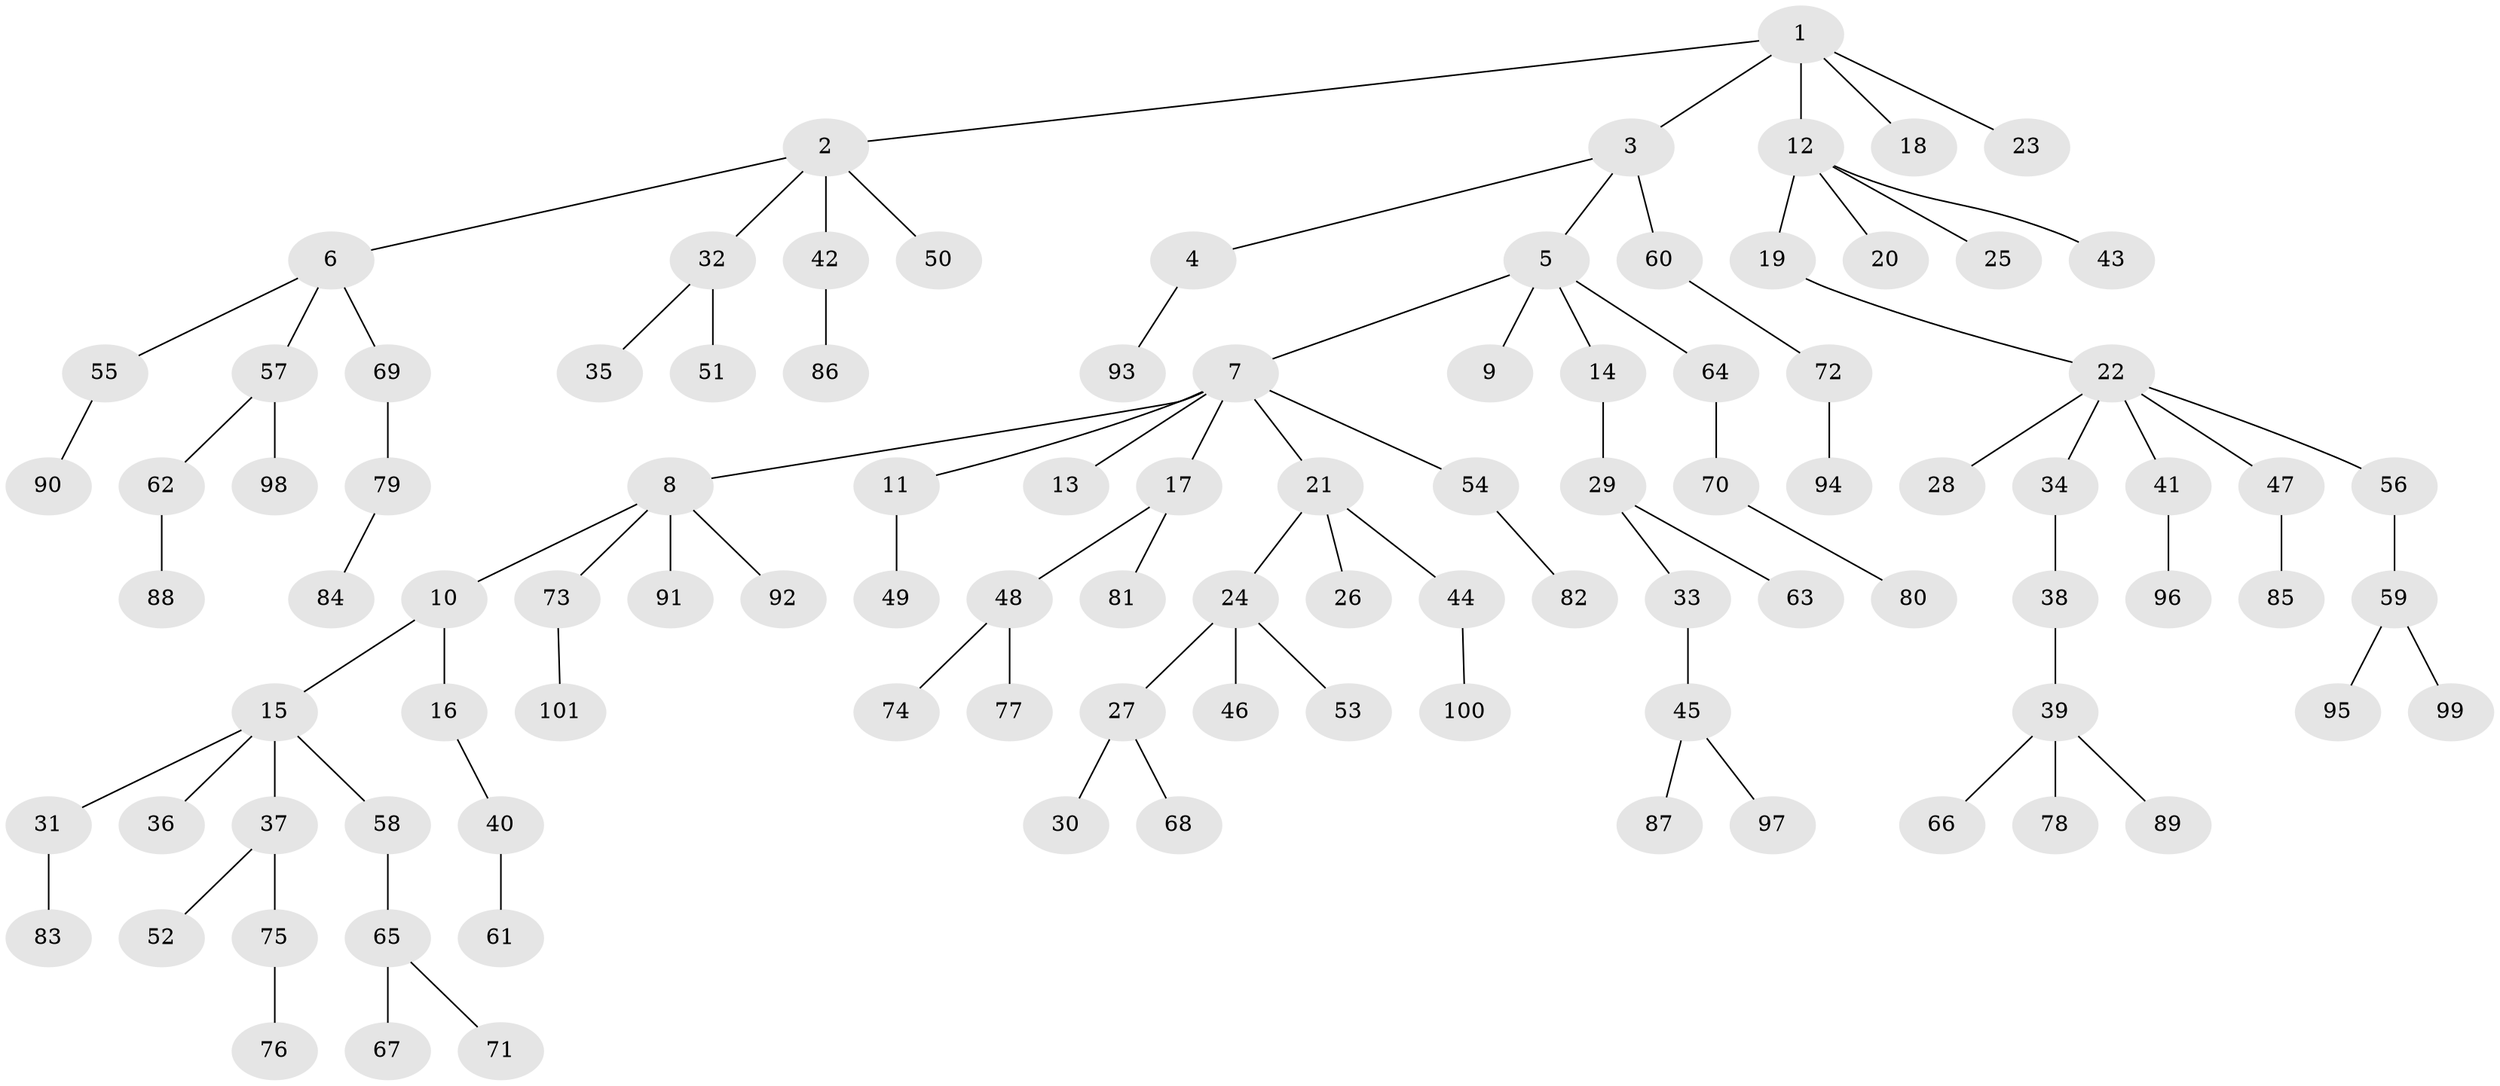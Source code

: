 // Generated by graph-tools (version 1.1) at 2025/02/03/09/25 03:02:31]
// undirected, 101 vertices, 100 edges
graph export_dot {
graph [start="1"]
  node [color=gray90,style=filled];
  1;
  2;
  3;
  4;
  5;
  6;
  7;
  8;
  9;
  10;
  11;
  12;
  13;
  14;
  15;
  16;
  17;
  18;
  19;
  20;
  21;
  22;
  23;
  24;
  25;
  26;
  27;
  28;
  29;
  30;
  31;
  32;
  33;
  34;
  35;
  36;
  37;
  38;
  39;
  40;
  41;
  42;
  43;
  44;
  45;
  46;
  47;
  48;
  49;
  50;
  51;
  52;
  53;
  54;
  55;
  56;
  57;
  58;
  59;
  60;
  61;
  62;
  63;
  64;
  65;
  66;
  67;
  68;
  69;
  70;
  71;
  72;
  73;
  74;
  75;
  76;
  77;
  78;
  79;
  80;
  81;
  82;
  83;
  84;
  85;
  86;
  87;
  88;
  89;
  90;
  91;
  92;
  93;
  94;
  95;
  96;
  97;
  98;
  99;
  100;
  101;
  1 -- 2;
  1 -- 3;
  1 -- 12;
  1 -- 18;
  1 -- 23;
  2 -- 6;
  2 -- 32;
  2 -- 42;
  2 -- 50;
  3 -- 4;
  3 -- 5;
  3 -- 60;
  4 -- 93;
  5 -- 7;
  5 -- 9;
  5 -- 14;
  5 -- 64;
  6 -- 55;
  6 -- 57;
  6 -- 69;
  7 -- 8;
  7 -- 11;
  7 -- 13;
  7 -- 17;
  7 -- 21;
  7 -- 54;
  8 -- 10;
  8 -- 73;
  8 -- 91;
  8 -- 92;
  10 -- 15;
  10 -- 16;
  11 -- 49;
  12 -- 19;
  12 -- 20;
  12 -- 25;
  12 -- 43;
  14 -- 29;
  15 -- 31;
  15 -- 36;
  15 -- 37;
  15 -- 58;
  16 -- 40;
  17 -- 48;
  17 -- 81;
  19 -- 22;
  21 -- 24;
  21 -- 26;
  21 -- 44;
  22 -- 28;
  22 -- 34;
  22 -- 41;
  22 -- 47;
  22 -- 56;
  24 -- 27;
  24 -- 46;
  24 -- 53;
  27 -- 30;
  27 -- 68;
  29 -- 33;
  29 -- 63;
  31 -- 83;
  32 -- 35;
  32 -- 51;
  33 -- 45;
  34 -- 38;
  37 -- 52;
  37 -- 75;
  38 -- 39;
  39 -- 66;
  39 -- 78;
  39 -- 89;
  40 -- 61;
  41 -- 96;
  42 -- 86;
  44 -- 100;
  45 -- 87;
  45 -- 97;
  47 -- 85;
  48 -- 74;
  48 -- 77;
  54 -- 82;
  55 -- 90;
  56 -- 59;
  57 -- 62;
  57 -- 98;
  58 -- 65;
  59 -- 95;
  59 -- 99;
  60 -- 72;
  62 -- 88;
  64 -- 70;
  65 -- 67;
  65 -- 71;
  69 -- 79;
  70 -- 80;
  72 -- 94;
  73 -- 101;
  75 -- 76;
  79 -- 84;
}
